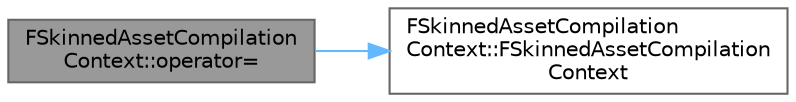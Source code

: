 digraph "FSkinnedAssetCompilationContext::operator="
{
 // INTERACTIVE_SVG=YES
 // LATEX_PDF_SIZE
  bgcolor="transparent";
  edge [fontname=Helvetica,fontsize=10,labelfontname=Helvetica,labelfontsize=10];
  node [fontname=Helvetica,fontsize=10,shape=box,height=0.2,width=0.4];
  rankdir="LR";
  Node1 [id="Node000001",label="FSkinnedAssetCompilation\lContext::operator=",height=0.2,width=0.4,color="gray40", fillcolor="grey60", style="filled", fontcolor="black",tooltip=" "];
  Node1 -> Node2 [id="edge1_Node000001_Node000002",color="steelblue1",style="solid",tooltip=" "];
  Node2 [id="Node000002",label="FSkinnedAssetCompilation\lContext::FSkinnedAssetCompilation\lContext",height=0.2,width=0.4,color="grey40", fillcolor="white", style="filled",URL="$db/dfb/classFSkinnedAssetCompilationContext.html#ac45e6efbdd08d47119b411d48450faf5",tooltip=" "];
}
